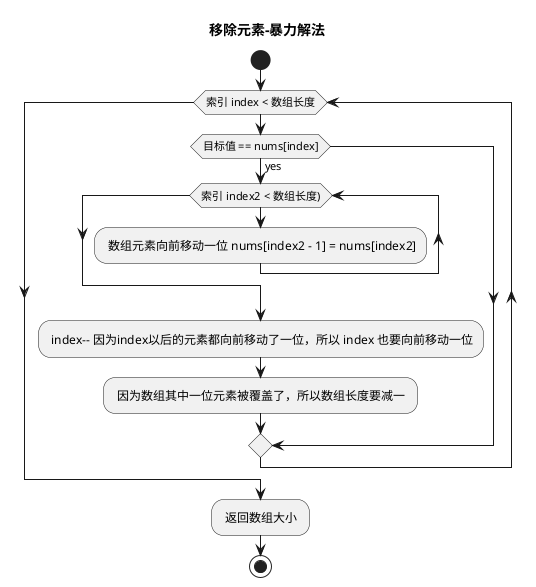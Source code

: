 @startuml
title 移除元素-暴力解法
start
while (索引 index < 数组长度)
    if (目标值 == nums[index]) then (yes)
        while (索引 index2 < 数组长度))
            : 数组元素向前移动一位 nums[index2 - 1] = nums[index2];
        endwhile
        : index-- 因为index以后的元素都向前移动了一位，所以 index 也要向前移动一位;
        : 因为数组其中一位元素被覆盖了，所以数组长度要减一 ;
    endif
endwhile
: 返回数组大小 ;
stop


@enduml